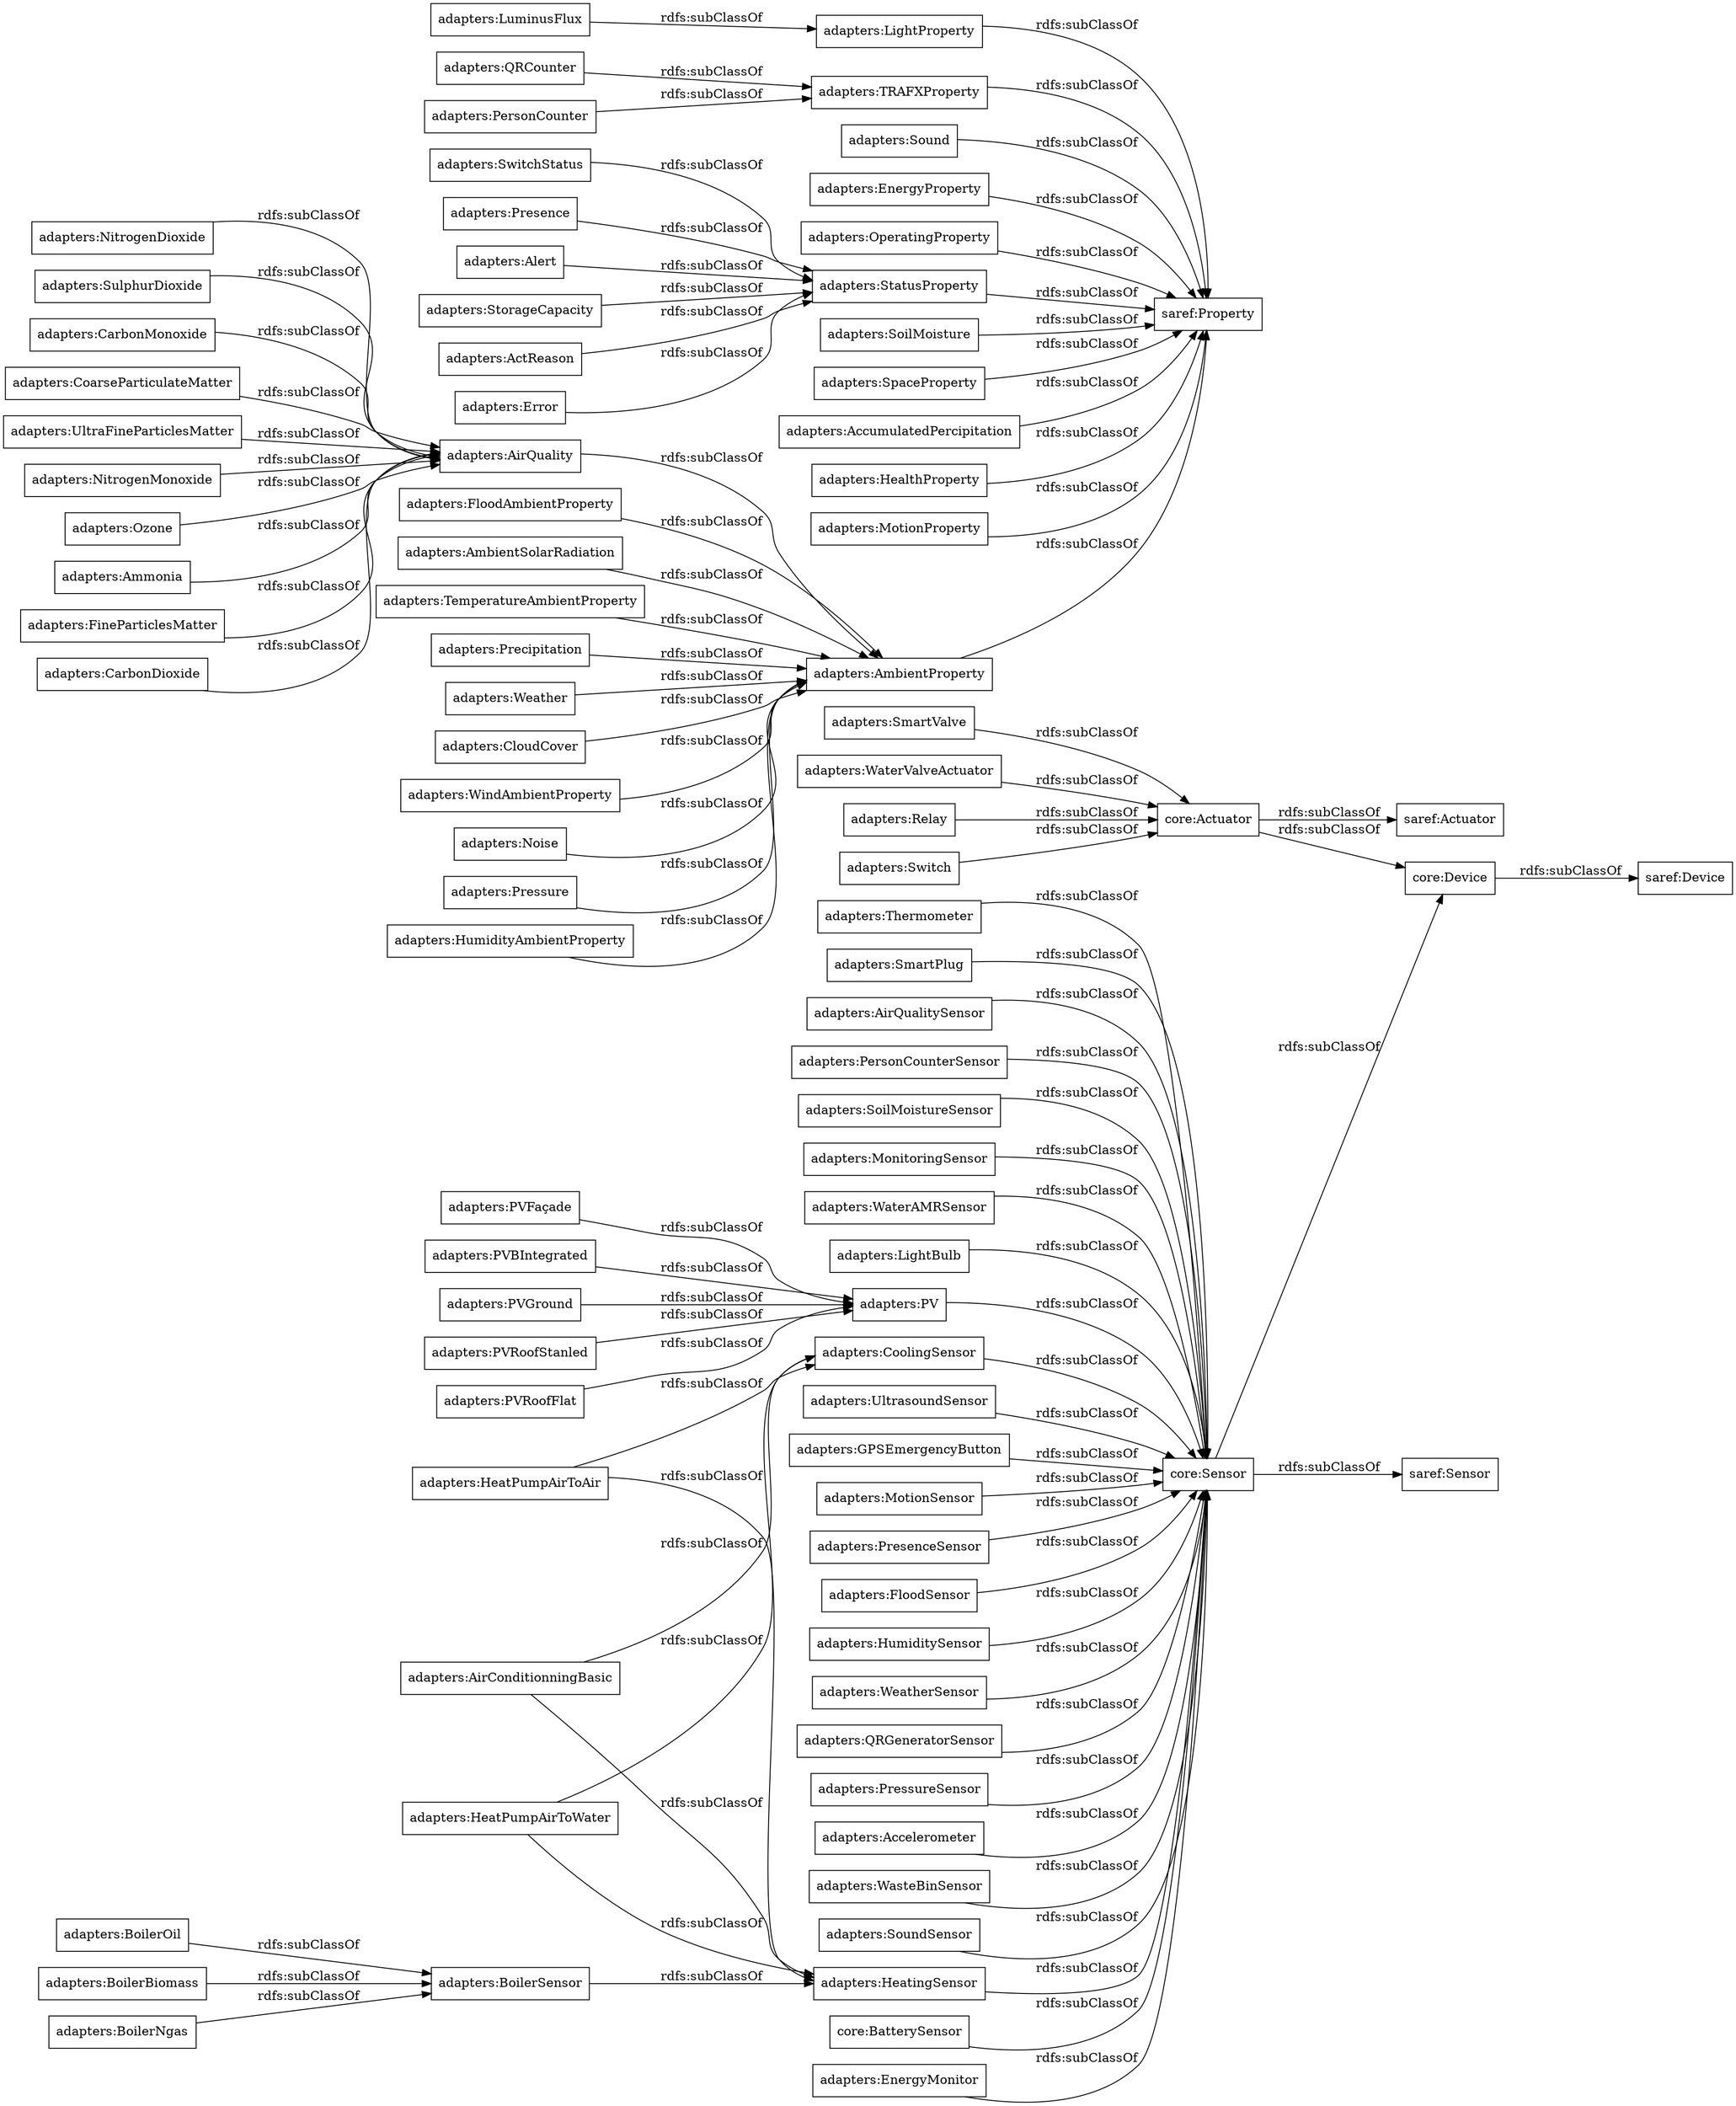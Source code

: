 digraph ar2dtool_diagram { 
rankdir=LR;
size="1000"
node [shape = rectangle, color="black"]; "adapters:AirConditionningBasic" "adapters:NitrogenDioxide" "adapters:PVBIntegrated" "saref:Actuator" "adapters:QRCounter" "adapters:LightProperty" "adapters:FloodSensor" "saref:Device" "adapters:Switch" "adapters:Sound" "adapters:CoolingSensor" "adapters:HumiditySensor" "adapters:BoilerOil" "adapters:PVGround" "adapters:Alert" "adapters:EnergyProperty" "adapters:WeatherSensor" "adapters:AirQuality" "adapters:HumidityAmbientProperty" "adapters:SulphurDioxide" "adapters:QRGeneratorSensor" "adapters:PressureSensor" "adapters:HeatPumpAirToAir" "adapters:BoilerSensor" "adapters:Accelerometer" "adapters:FloodAmbientProperty" "core:Device" "core:Sensor" "adapters:CarbonMonoxide" "core:Actuator" "adapters:OperatingProperty" "adapters:LuminusFlux" "adapters:TRAFXProperty" "adapters:CoarseParticulateMatter" "adapters:AmbientSolarRadiation" "adapters:SoilMoisture" "adapters:SpaceProperty" "adapters:WasteBinSensor" "adapters:AmbientProperty" "adapters:SoundSensor" "adapters:StorageCapacity" "saref:Property" "adapters:UltraFineParticlesMatter" "adapters:SmartValve" "adapters:TemperatureAmbientProperty" "adapters:ActReason" "adapters:WaterValveActuator" "adapters:Relay" "adapters:AccumulatedPercipitation" "adapters:HealthProperty" "adapters:MotionProperty" "adapters:NitrogenMonoxide" "adapters:Precipitation" "adapters:Weather" "adapters:Ozone" "adapters:Ammonia" "adapters:CloudCover" "adapters:PV" "core:BatterySensor" "adapters:PVRoofStanled" "adapters:PVRoofFlat" "adapters:EnergyMonitor" "adapters:WindAmbientProperty" "adapters:BoilerBiomass" "adapters:Thermometer" "adapters:HeatPumpAirToWater" "adapters:SmartPlug" "adapters:HeatingSensor" "adapters:Noise" "saref:Sensor" "adapters:AirQualitySensor" "adapters:PersonCounterSensor" "adapters:SoilMoistureSensor" "adapters:MonitoringSensor" "adapters:BoilerNgas" "adapters:WaterAMRSensor" "adapters:LightBulb" "adapters:Error" "adapters:PVFaçade" "adapters:UltrasoundSensor" "adapters:SwitchStatus" "adapters:FineParticlesMatter" "adapters:GPSEmergencyButton" "adapters:CarbonDioxide" "adapters:Pressure" "adapters:StatusProperty" "adapters:Presence" "adapters:MotionSensor" "adapters:PersonCounter" "adapters:PresenceSensor" ; /*classes style*/
	"adapters:CarbonMonoxide" -> "adapters:AirQuality" [ label = "rdfs:subClassOf" ];
	"adapters:Relay" -> "core:Actuator" [ label = "rdfs:subClassOf" ];
	"adapters:SpaceProperty" -> "saref:Property" [ label = "rdfs:subClassOf" ];
	"adapters:WindAmbientProperty" -> "adapters:AmbientProperty" [ label = "rdfs:subClassOf" ];
	"adapters:PVRoofFlat" -> "adapters:PV" [ label = "rdfs:subClassOf" ];
	"adapters:PVFaçade" -> "adapters:PV" [ label = "rdfs:subClassOf" ];
	"core:BatterySensor" -> "core:Sensor" [ label = "rdfs:subClassOf" ];
	"core:Sensor" -> "saref:Sensor" [ label = "rdfs:subClassOf" ];
	"core:Sensor" -> "core:Device" [ label = "rdfs:subClassOf" ];
	"adapters:Precipitation" -> "adapters:AmbientProperty" [ label = "rdfs:subClassOf" ];
	"adapters:PersonCounter" -> "adapters:TRAFXProperty" [ label = "rdfs:subClassOf" ];
	"adapters:LightProperty" -> "saref:Property" [ label = "rdfs:subClassOf" ];
	"adapters:LuminusFlux" -> "adapters:LightProperty" [ label = "rdfs:subClassOf" ];
	"adapters:HeatPumpAirToWater" -> "adapters:HeatingSensor" [ label = "rdfs:subClassOf" ];
	"adapters:HeatPumpAirToWater" -> "adapters:CoolingSensor" [ label = "rdfs:subClassOf" ];
	"adapters:SmartValve" -> "core:Actuator" [ label = "rdfs:subClassOf" ];
	"adapters:Thermometer" -> "core:Sensor" [ label = "rdfs:subClassOf" ];
	"adapters:GPSEmergencyButton" -> "core:Sensor" [ label = "rdfs:subClassOf" ];
	"adapters:CoarseParticulateMatter" -> "adapters:AirQuality" [ label = "rdfs:subClassOf" ];
	"adapters:SwitchStatus" -> "adapters:StatusProperty" [ label = "rdfs:subClassOf" ];
	"adapters:AirQuality" -> "adapters:AmbientProperty" [ label = "rdfs:subClassOf" ];
	"adapters:SmartPlug" -> "core:Sensor" [ label = "rdfs:subClassOf" ];
	"adapters:HeatingSensor" -> "core:Sensor" [ label = "rdfs:subClassOf" ];
	"adapters:WasteBinSensor" -> "core:Sensor" [ label = "rdfs:subClassOf" ];
	"adapters:AmbientSolarRadiation" -> "adapters:AmbientProperty" [ label = "rdfs:subClassOf" ];
	"adapters:NitrogenMonoxide" -> "adapters:AirQuality" [ label = "rdfs:subClassOf" ];
	"adapters:TemperatureAmbientProperty" -> "adapters:AmbientProperty" [ label = "rdfs:subClassOf" ];
	"adapters:ActReason" -> "adapters:StatusProperty" [ label = "rdfs:subClassOf" ];
	"adapters:HumiditySensor" -> "core:Sensor" [ label = "rdfs:subClassOf" ];
	"adapters:NitrogenDioxide" -> "adapters:AirQuality" [ label = "rdfs:subClassOf" ];
	"adapters:SoilMoisture" -> "saref:Property" [ label = "rdfs:subClassOf" ];
	"adapters:SoundSensor" -> "core:Sensor" [ label = "rdfs:subClassOf" ];
	"adapters:LightBulb" -> "core:Sensor" [ label = "rdfs:subClassOf" ];
	"core:Actuator" -> "saref:Actuator" [ label = "rdfs:subClassOf" ];
	"core:Actuator" -> "core:Device" [ label = "rdfs:subClassOf" ];
	"adapters:QRCounter" -> "adapters:TRAFXProperty" [ label = "rdfs:subClassOf" ];
	"adapters:Presence" -> "adapters:StatusProperty" [ label = "rdfs:subClassOf" ];
	"adapters:MotionProperty" -> "saref:Property" [ label = "rdfs:subClassOf" ];
	"adapters:Accelerometer" -> "core:Sensor" [ label = "rdfs:subClassOf" ];
	"adapters:EnergyProperty" -> "saref:Property" [ label = "rdfs:subClassOf" ];
	"adapters:StatusProperty" -> "saref:Property" [ label = "rdfs:subClassOf" ];
	"adapters:WaterValveActuator" -> "core:Actuator" [ label = "rdfs:subClassOf" ];
	"adapters:BoilerSensor" -> "adapters:HeatingSensor" [ label = "rdfs:subClassOf" ];
	"adapters:Sound" -> "saref:Property" [ label = "rdfs:subClassOf" ];
	"core:Device" -> "saref:Device" [ label = "rdfs:subClassOf" ];
	"adapters:Error" -> "adapters:StatusProperty" [ label = "rdfs:subClassOf" ];
	"adapters:Ozone" -> "adapters:AirQuality" [ label = "rdfs:subClassOf" ];
	"adapters:CarbonDioxide" -> "adapters:AirQuality" [ label = "rdfs:subClassOf" ];
	"adapters:OperatingProperty" -> "saref:Property" [ label = "rdfs:subClassOf" ];
	"adapters:PV" -> "core:Sensor" [ label = "rdfs:subClassOf" ];
	"adapters:WaterAMRSensor" -> "core:Sensor" [ label = "rdfs:subClassOf" ];
	"adapters:StorageCapacity" -> "adapters:StatusProperty" [ label = "rdfs:subClassOf" ];
	"adapters:Noise" -> "adapters:AmbientProperty" [ label = "rdfs:subClassOf" ];
	"adapters:MotionSensor" -> "core:Sensor" [ label = "rdfs:subClassOf" ];
	"adapters:AirQualitySensor" -> "core:Sensor" [ label = "rdfs:subClassOf" ];
	"adapters:Weather" -> "adapters:AmbientProperty" [ label = "rdfs:subClassOf" ];
	"adapters:BoilerBiomass" -> "adapters:BoilerSensor" [ label = "rdfs:subClassOf" ];
	"adapters:PVRoofStanled" -> "adapters:PV" [ label = "rdfs:subClassOf" ];
	"adapters:Ammonia" -> "adapters:AirQuality" [ label = "rdfs:subClassOf" ];
	"adapters:SulphurDioxide" -> "adapters:AirQuality" [ label = "rdfs:subClassOf" ];
	"adapters:FineParticlesMatter" -> "adapters:AirQuality" [ label = "rdfs:subClassOf" ];
	"adapters:PersonCounterSensor" -> "core:Sensor" [ label = "rdfs:subClassOf" ];
	"adapters:PressureSensor" -> "core:Sensor" [ label = "rdfs:subClassOf" ];
	"adapters:EnergyMonitor" -> "core:Sensor" [ label = "rdfs:subClassOf" ];
	"adapters:QRGeneratorSensor" -> "core:Sensor" [ label = "rdfs:subClassOf" ];
	"adapters:FloodSensor" -> "core:Sensor" [ label = "rdfs:subClassOf" ];
	"adapters:CoolingSensor" -> "core:Sensor" [ label = "rdfs:subClassOf" ];
	"adapters:HealthProperty" -> "saref:Property" [ label = "rdfs:subClassOf" ];
	"adapters:AirConditionningBasic" -> "adapters:HeatingSensor" [ label = "rdfs:subClassOf" ];
	"adapters:AirConditionningBasic" -> "adapters:CoolingSensor" [ label = "rdfs:subClassOf" ];
	"adapters:BoilerNgas" -> "adapters:BoilerSensor" [ label = "rdfs:subClassOf" ];
	"adapters:FloodAmbientProperty" -> "adapters:AmbientProperty" [ label = "rdfs:subClassOf" ];
	"adapters:BoilerOil" -> "adapters:BoilerSensor" [ label = "rdfs:subClassOf" ];
	"adapters:Switch" -> "core:Actuator" [ label = "rdfs:subClassOf" ];
	"adapters:Pressure" -> "adapters:AmbientProperty" [ label = "rdfs:subClassOf" ];
	"adapters:UltraFineParticlesMatter" -> "adapters:AirQuality" [ label = "rdfs:subClassOf" ];
	"adapters:CloudCover" -> "adapters:AmbientProperty" [ label = "rdfs:subClassOf" ];
	"adapters:PVGround" -> "adapters:PV" [ label = "rdfs:subClassOf" ];
	"adapters:WeatherSensor" -> "core:Sensor" [ label = "rdfs:subClassOf" ];
	"adapters:Alert" -> "adapters:StatusProperty" [ label = "rdfs:subClassOf" ];
	"adapters:SoilMoistureSensor" -> "core:Sensor" [ label = "rdfs:subClassOf" ];
	"adapters:AmbientProperty" -> "saref:Property" [ label = "rdfs:subClassOf" ];
	"adapters:PresenceSensor" -> "core:Sensor" [ label = "rdfs:subClassOf" ];
	"adapters:TRAFXProperty" -> "saref:Property" [ label = "rdfs:subClassOf" ];
	"adapters:UltrasoundSensor" -> "core:Sensor" [ label = "rdfs:subClassOf" ];
	"adapters:MonitoringSensor" -> "core:Sensor" [ label = "rdfs:subClassOf" ];
	"adapters:HumidityAmbientProperty" -> "adapters:AmbientProperty" [ label = "rdfs:subClassOf" ];
	"adapters:AccumulatedPercipitation" -> "saref:Property" [ label = "rdfs:subClassOf" ];
	"adapters:HeatPumpAirToAir" -> "adapters:HeatingSensor" [ label = "rdfs:subClassOf" ];
	"adapters:HeatPumpAirToAir" -> "adapters:CoolingSensor" [ label = "rdfs:subClassOf" ];
	"adapters:PVBIntegrated" -> "adapters:PV" [ label = "rdfs:subClassOf" ];

}
